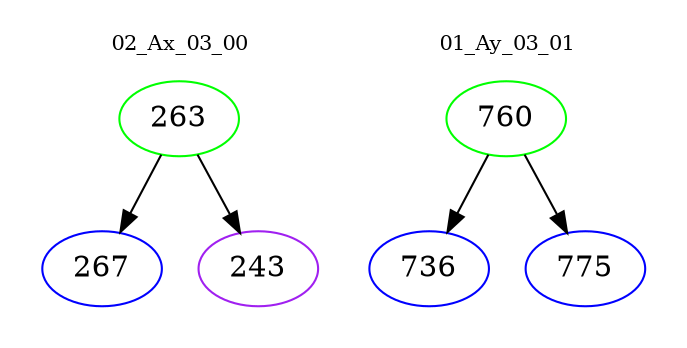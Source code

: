 digraph{
subgraph cluster_0 {
color = white
label = "02_Ax_03_00";
fontsize=10;
T0_263 [label="263", color="green"]
T0_263 -> T0_267 [color="black"]
T0_267 [label="267", color="blue"]
T0_263 -> T0_243 [color="black"]
T0_243 [label="243", color="purple"]
}
subgraph cluster_1 {
color = white
label = "01_Ay_03_01";
fontsize=10;
T1_760 [label="760", color="green"]
T1_760 -> T1_736 [color="black"]
T1_736 [label="736", color="blue"]
T1_760 -> T1_775 [color="black"]
T1_775 [label="775", color="blue"]
}
}
